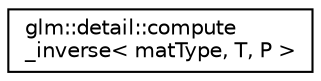 digraph "Graphical Class Hierarchy"
{
  edge [fontname="Helvetica",fontsize="10",labelfontname="Helvetica",labelfontsize="10"];
  node [fontname="Helvetica",fontsize="10",shape=record];
  rankdir="LR";
  Node0 [label="glm::detail::compute\l_inverse\< matType, T, P \>",height=0.2,width=0.4,color="black", fillcolor="white", style="filled",URL="$structglm_1_1detail_1_1compute__inverse.html"];
}
